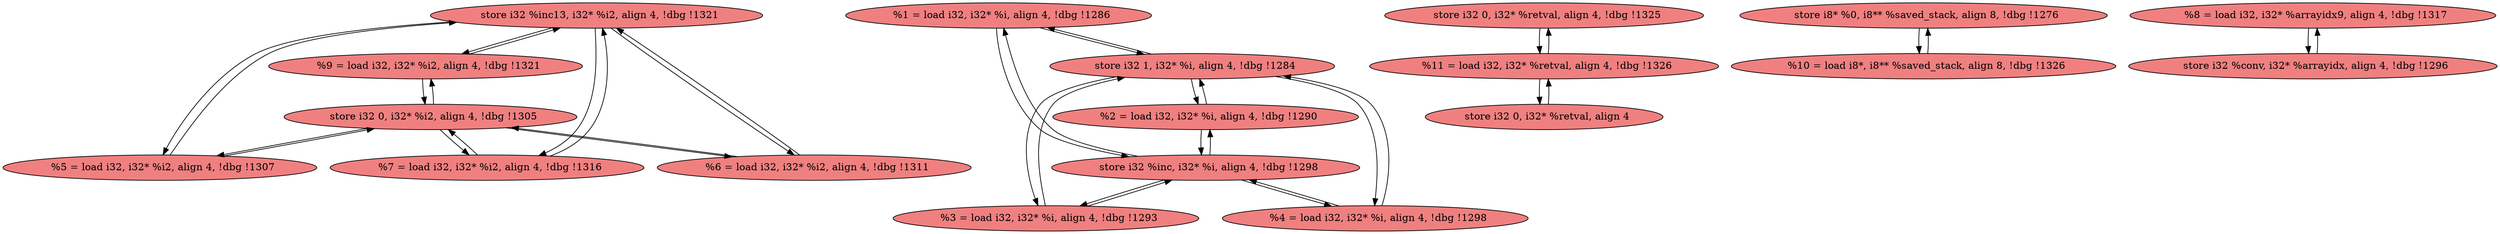 
digraph G {


node144 [fillcolor=lightcoral,label="  store i32 %inc13, i32* %i2, align 4, !dbg !1321",shape=ellipse,style=filled ]
node143 [fillcolor=lightcoral,label="  %1 = load i32, i32* %i, align 4, !dbg !1286",shape=ellipse,style=filled ]
node131 [fillcolor=lightcoral,label="  store i32 0, i32* %retval, align 4, !dbg !1325",shape=ellipse,style=filled ]
node134 [fillcolor=lightcoral,label="  store i8* %0, i8** %saved_stack, align 8, !dbg !1276",shape=ellipse,style=filled ]
node142 [fillcolor=lightcoral,label="  %9 = load i32, i32* %i2, align 4, !dbg !1321",shape=ellipse,style=filled ]
node137 [fillcolor=lightcoral,label="  %4 = load i32, i32* %i, align 4, !dbg !1298",shape=ellipse,style=filled ]
node128 [fillcolor=lightcoral,label="  %3 = load i32, i32* %i, align 4, !dbg !1293",shape=ellipse,style=filled ]
node126 [fillcolor=lightcoral,label="  %11 = load i32, i32* %retval, align 4, !dbg !1326",shape=ellipse,style=filled ]
node127 [fillcolor=lightcoral,label="  %10 = load i8*, i8** %saved_stack, align 8, !dbg !1326",shape=ellipse,style=filled ]
node132 [fillcolor=lightcoral,label="  %8 = load i32, i32* %arrayidx9, align 4, !dbg !1317",shape=ellipse,style=filled ]
node133 [fillcolor=lightcoral,label="  store i32 0, i32* %retval, align 4",shape=ellipse,style=filled ]
node135 [fillcolor=lightcoral,label="  %5 = load i32, i32* %i2, align 4, !dbg !1307",shape=ellipse,style=filled ]
node141 [fillcolor=lightcoral,label="  %7 = load i32, i32* %i2, align 4, !dbg !1316",shape=ellipse,style=filled ]
node139 [fillcolor=lightcoral,label="  %6 = load i32, i32* %i2, align 4, !dbg !1311",shape=ellipse,style=filled ]
node140 [fillcolor=lightcoral,label="  store i32 0, i32* %i2, align 4, !dbg !1305",shape=ellipse,style=filled ]
node129 [fillcolor=lightcoral,label="  %2 = load i32, i32* %i, align 4, !dbg !1290",shape=ellipse,style=filled ]
node130 [fillcolor=lightcoral,label="  store i32 1, i32* %i, align 4, !dbg !1284",shape=ellipse,style=filled ]
node136 [fillcolor=lightcoral,label="  store i32 %conv, i32* %arrayidx, align 4, !dbg !1296",shape=ellipse,style=filled ]
node138 [fillcolor=lightcoral,label="  store i32 %inc, i32* %i, align 4, !dbg !1298",shape=ellipse,style=filled ]

node144->node139 [ ]
node139->node144 [ ]
node138->node128 [ ]
node132->node136 [ ]
node140->node141 [ ]
node143->node138 [ ]
node133->node126 [ ]
node130->node129 [ ]
node138->node143 [ ]
node129->node138 [ ]
node126->node131 [ ]
node128->node138 [ ]
node131->node126 [ ]
node140->node135 [ ]
node144->node135 [ ]
node136->node132 [ ]
node130->node143 [ ]
node138->node129 [ ]
node141->node144 [ ]
node141->node140 [ ]
node144->node141 [ ]
node140->node139 [ ]
node127->node134 [ ]
node144->node142 [ ]
node137->node138 [ ]
node138->node137 [ ]
node134->node127 [ ]
node130->node137 [ ]
node143->node130 [ ]
node135->node140 [ ]
node142->node140 [ ]
node128->node130 [ ]
node126->node133 [ ]
node130->node128 [ ]
node142->node144 [ ]
node140->node142 [ ]
node129->node130 [ ]
node137->node130 [ ]
node139->node140 [ ]
node135->node144 [ ]


}
